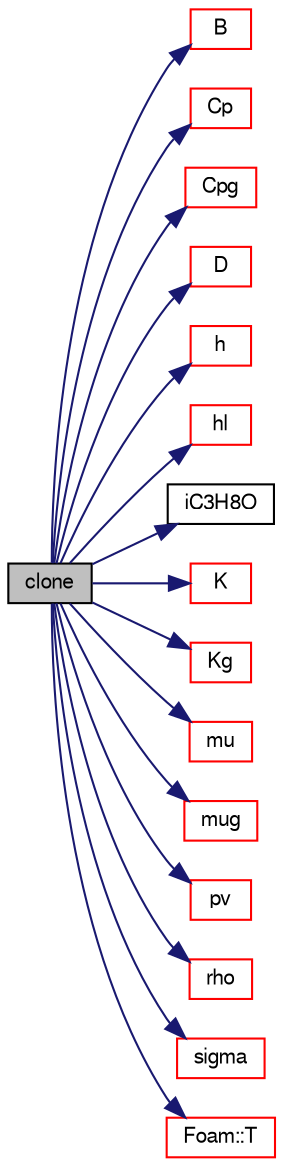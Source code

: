digraph "clone"
{
  bgcolor="transparent";
  edge [fontname="FreeSans",fontsize="10",labelfontname="FreeSans",labelfontsize="10"];
  node [fontname="FreeSans",fontsize="10",shape=record];
  rankdir="LR";
  Node13 [label="clone",height=0.2,width=0.4,color="black", fillcolor="grey75", style="filled", fontcolor="black"];
  Node13 -> Node14 [color="midnightblue",fontsize="10",style="solid",fontname="FreeSans"];
  Node14 [label="B",height=0.2,width=0.4,color="red",URL="$a29942.html#a1f9ff94e737d2e0a47f334e31b94419e",tooltip="Second Virial Coefficient [m^3/kg]. "];
  Node13 -> Node20 [color="midnightblue",fontsize="10",style="solid",fontname="FreeSans"];
  Node20 [label="Cp",height=0.2,width=0.4,color="red",URL="$a29942.html#aa3c6db57b3c2349f7078463fda391158",tooltip="Liquid heat capacity [J/(kg K)]. "];
  Node13 -> Node22 [color="midnightblue",fontsize="10",style="solid",fontname="FreeSans"];
  Node22 [label="Cpg",height=0.2,width=0.4,color="red",URL="$a29942.html#a48ab15b6063e624713e5ab1589544ce2",tooltip="Ideal gas heat capacity [J/(kg K)]. "];
  Node13 -> Node27 [color="midnightblue",fontsize="10",style="solid",fontname="FreeSans"];
  Node27 [label="D",height=0.2,width=0.4,color="red",URL="$a29942.html#a2e708bd90b5d9eb44d555510967a8f81",tooltip="Vapour diffussivity [m2/s]. "];
  Node13 -> Node31 [color="midnightblue",fontsize="10",style="solid",fontname="FreeSans"];
  Node31 [label="h",height=0.2,width=0.4,color="red",URL="$a29942.html#a3569c4af4ca72f884acbec9ca4128db0",tooltip="Liquid Enthalpy [J/(kg)]. "];
  Node13 -> Node32 [color="midnightblue",fontsize="10",style="solid",fontname="FreeSans"];
  Node32 [label="hl",height=0.2,width=0.4,color="red",URL="$a29942.html#ad6dc578c5da8eaae2169eabdb869b649",tooltip="Heat of vapourisation [J/kg]. "];
  Node13 -> Node34 [color="midnightblue",fontsize="10",style="solid",fontname="FreeSans"];
  Node34 [label="iC3H8O",height=0.2,width=0.4,color="black",URL="$a29942.html#a315547428ddc76b5890b6b74357d0ac9",tooltip="Construct null. "];
  Node13 -> Node35 [color="midnightblue",fontsize="10",style="solid",fontname="FreeSans"];
  Node35 [label="K",height=0.2,width=0.4,color="red",URL="$a29942.html#a4235213634c8d43b1fc07fb29eaf6164",tooltip="Liquid thermal conductivity [W/(m K)]. "];
  Node13 -> Node36 [color="midnightblue",fontsize="10",style="solid",fontname="FreeSans"];
  Node36 [label="Kg",height=0.2,width=0.4,color="red",URL="$a29942.html#af943d8a0d2af0f039beb149978ad6abf",tooltip="Vapour thermal conductivity [W/(m K)]. "];
  Node13 -> Node38 [color="midnightblue",fontsize="10",style="solid",fontname="FreeSans"];
  Node38 [label="mu",height=0.2,width=0.4,color="red",URL="$a29942.html#a3e54dc6e2f8afb3cc8db22c54511fc36",tooltip="Liquid viscosity [Pa s]. "];
  Node13 -> Node39 [color="midnightblue",fontsize="10",style="solid",fontname="FreeSans"];
  Node39 [label="mug",height=0.2,width=0.4,color="red",URL="$a29942.html#aaf3a574f039cec15a76444a0d0502cef",tooltip="Vapour viscosity [Pa s]. "];
  Node13 -> Node40 [color="midnightblue",fontsize="10",style="solid",fontname="FreeSans"];
  Node40 [label="pv",height=0.2,width=0.4,color="red",URL="$a29942.html#ab6c48215446173bc01773d033ac8e337",tooltip="Vapour pressure [Pa]. "];
  Node13 -> Node41 [color="midnightblue",fontsize="10",style="solid",fontname="FreeSans"];
  Node41 [label="rho",height=0.2,width=0.4,color="red",URL="$a29942.html#a79793fef0683d35cc934a4d38fb6dbee",tooltip="Liquid density [kg/m^3]. "];
  Node13 -> Node43 [color="midnightblue",fontsize="10",style="solid",fontname="FreeSans"];
  Node43 [label="sigma",height=0.2,width=0.4,color="red",URL="$a29942.html#a7cee74aa297ad09087f0abbc7182a2af",tooltip="Surface tension [N/m]. "];
  Node13 -> Node44 [color="midnightblue",fontsize="10",style="solid",fontname="FreeSans"];
  Node44 [label="Foam::T",height=0.2,width=0.4,color="red",URL="$a21124.html#ae57fda0abb14bb0944947c463c6e09d4"];
}
